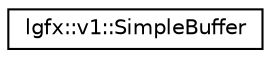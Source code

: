 digraph "Graphical Class Hierarchy"
{
 // LATEX_PDF_SIZE
  edge [fontname="Helvetica",fontsize="10",labelfontname="Helvetica",labelfontsize="10"];
  node [fontname="Helvetica",fontsize="10",shape=record];
  rankdir="LR";
  Node0 [label="lgfx::v1::SimpleBuffer",height=0.2,width=0.4,color="black", fillcolor="white", style="filled",URL="$dc/dbe/classlgfx_1_1v1_1_1SimpleBuffer.html",tooltip=" "];
}
